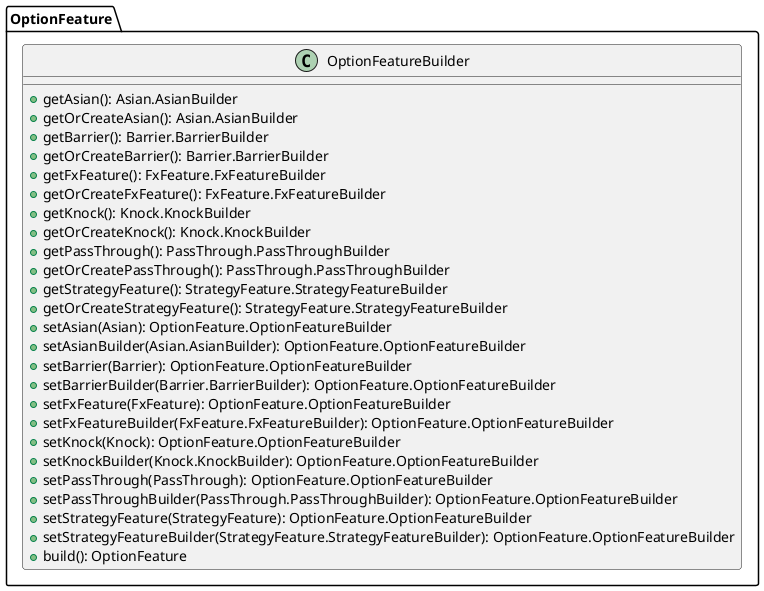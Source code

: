 @startuml

    class OptionFeature.OptionFeatureBuilder [[OptionFeature.OptionFeatureBuilder.html]] {
        +getAsian(): Asian.AsianBuilder
        +getOrCreateAsian(): Asian.AsianBuilder
        +getBarrier(): Barrier.BarrierBuilder
        +getOrCreateBarrier(): Barrier.BarrierBuilder
        +getFxFeature(): FxFeature.FxFeatureBuilder
        +getOrCreateFxFeature(): FxFeature.FxFeatureBuilder
        +getKnock(): Knock.KnockBuilder
        +getOrCreateKnock(): Knock.KnockBuilder
        +getPassThrough(): PassThrough.PassThroughBuilder
        +getOrCreatePassThrough(): PassThrough.PassThroughBuilder
        +getStrategyFeature(): StrategyFeature.StrategyFeatureBuilder
        +getOrCreateStrategyFeature(): StrategyFeature.StrategyFeatureBuilder
        +setAsian(Asian): OptionFeature.OptionFeatureBuilder
        +setAsianBuilder(Asian.AsianBuilder): OptionFeature.OptionFeatureBuilder
        +setBarrier(Barrier): OptionFeature.OptionFeatureBuilder
        +setBarrierBuilder(Barrier.BarrierBuilder): OptionFeature.OptionFeatureBuilder
        +setFxFeature(FxFeature): OptionFeature.OptionFeatureBuilder
        +setFxFeatureBuilder(FxFeature.FxFeatureBuilder): OptionFeature.OptionFeatureBuilder
        +setKnock(Knock): OptionFeature.OptionFeatureBuilder
        +setKnockBuilder(Knock.KnockBuilder): OptionFeature.OptionFeatureBuilder
        +setPassThrough(PassThrough): OptionFeature.OptionFeatureBuilder
        +setPassThroughBuilder(PassThrough.PassThroughBuilder): OptionFeature.OptionFeatureBuilder
        +setStrategyFeature(StrategyFeature): OptionFeature.OptionFeatureBuilder
        +setStrategyFeatureBuilder(StrategyFeature.StrategyFeatureBuilder): OptionFeature.OptionFeatureBuilder
        +build(): OptionFeature
    }

@enduml
